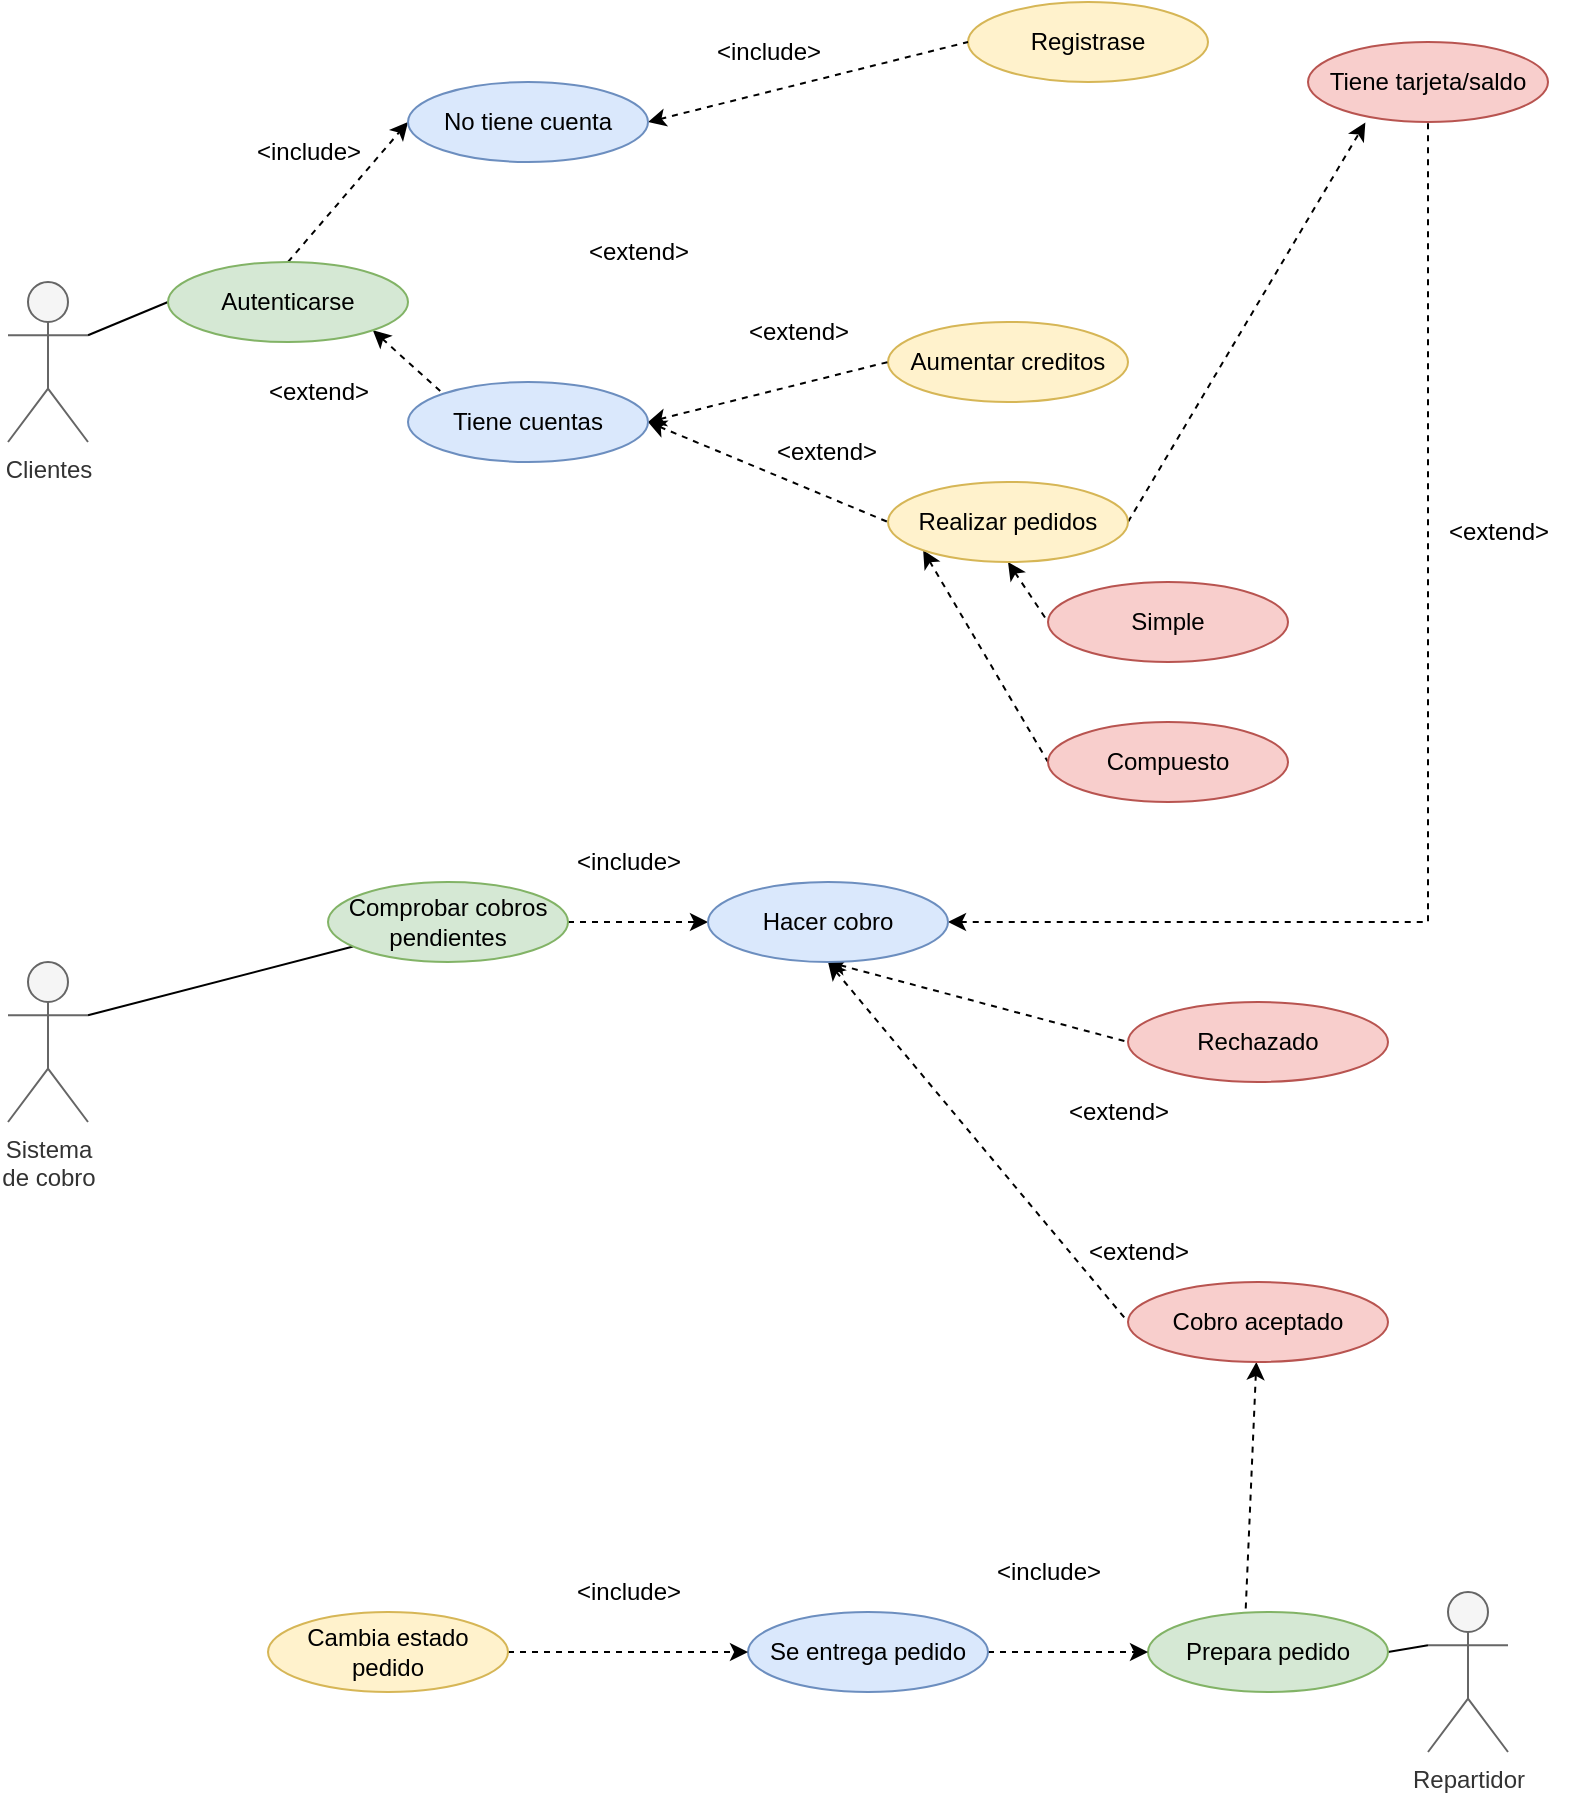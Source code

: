 <mxfile version="20.8.9" type="github">
  <diagram name="Página-1" id="IzqVcqCBE-OymFoglxDw">
    <mxGraphModel dx="1017" dy="1094" grid="1" gridSize="10" guides="1" tooltips="1" connect="1" arrows="1" fold="1" page="1" pageScale="1" pageWidth="827" pageHeight="1169" math="0" shadow="0">
      <root>
        <mxCell id="0" />
        <mxCell id="1" parent="0" />
        <mxCell id="VZgD7tdJL95J3pAMKfJ2-32" style="edgeStyle=none;rounded=0;orthogonalLoop=1;jettySize=auto;html=1;exitX=1;exitY=0.333;exitDx=0;exitDy=0;exitPerimeter=0;entryX=0;entryY=0.5;entryDx=0;entryDy=0;startArrow=none;startFill=0;endArrow=none;endFill=0;" edge="1" parent="1" source="VZgD7tdJL95J3pAMKfJ2-1" target="VZgD7tdJL95J3pAMKfJ2-30">
          <mxGeometry relative="1" as="geometry" />
        </mxCell>
        <mxCell id="VZgD7tdJL95J3pAMKfJ2-1" value="Clientes" style="shape=umlActor;verticalLabelPosition=bottom;verticalAlign=top;html=1;outlineConnect=0;fillColor=#f5f5f5;fontColor=#333333;strokeColor=#666666;" vertex="1" parent="1">
          <mxGeometry x="40" y="180" width="40" height="80" as="geometry" />
        </mxCell>
        <mxCell id="VZgD7tdJL95J3pAMKfJ2-3" value="Tiene tarjeta/saldo" style="ellipse;whiteSpace=wrap;html=1;fillColor=#f8cecc;strokeColor=#b85450;" vertex="1" parent="1">
          <mxGeometry x="690" y="60" width="120" height="40" as="geometry" />
        </mxCell>
        <mxCell id="VZgD7tdJL95J3pAMKfJ2-4" value="Aumentar creditos" style="ellipse;whiteSpace=wrap;html=1;fillColor=#fff2cc;strokeColor=#d6b656;" vertex="1" parent="1">
          <mxGeometry x="480" y="200" width="120" height="40" as="geometry" />
        </mxCell>
        <mxCell id="VZgD7tdJL95J3pAMKfJ2-44" style="edgeStyle=none;rounded=0;orthogonalLoop=1;jettySize=auto;html=1;exitX=1;exitY=0.5;exitDx=0;exitDy=0;entryX=0.239;entryY=1.007;entryDx=0;entryDy=0;entryPerimeter=0;dashed=1;strokeColor=default;startArrow=none;startFill=0;endArrow=classic;endFill=1;" edge="1" parent="1" source="VZgD7tdJL95J3pAMKfJ2-6" target="VZgD7tdJL95J3pAMKfJ2-3">
          <mxGeometry relative="1" as="geometry" />
        </mxCell>
        <mxCell id="VZgD7tdJL95J3pAMKfJ2-74" style="edgeStyle=none;rounded=0;orthogonalLoop=1;jettySize=auto;html=1;exitX=0.5;exitY=1;exitDx=0;exitDy=0;entryX=0;entryY=0.5;entryDx=0;entryDy=0;dashed=1;strokeColor=default;startArrow=classic;startFill=1;endArrow=none;endFill=0;" edge="1" parent="1" source="VZgD7tdJL95J3pAMKfJ2-6" target="VZgD7tdJL95J3pAMKfJ2-72">
          <mxGeometry relative="1" as="geometry" />
        </mxCell>
        <mxCell id="VZgD7tdJL95J3pAMKfJ2-75" style="edgeStyle=none;rounded=0;orthogonalLoop=1;jettySize=auto;html=1;exitX=0;exitY=1;exitDx=0;exitDy=0;entryX=0;entryY=0.5;entryDx=0;entryDy=0;dashed=1;strokeColor=default;startArrow=classic;startFill=1;endArrow=none;endFill=0;" edge="1" parent="1" source="VZgD7tdJL95J3pAMKfJ2-6" target="VZgD7tdJL95J3pAMKfJ2-73">
          <mxGeometry relative="1" as="geometry" />
        </mxCell>
        <mxCell id="VZgD7tdJL95J3pAMKfJ2-6" value="Realizar pedidos" style="ellipse;whiteSpace=wrap;html=1;fillColor=#fff2cc;strokeColor=#d6b656;" vertex="1" parent="1">
          <mxGeometry x="480" y="280" width="120" height="40" as="geometry" />
        </mxCell>
        <mxCell id="VZgD7tdJL95J3pAMKfJ2-20" style="edgeStyle=none;rounded=0;orthogonalLoop=1;jettySize=auto;html=1;exitX=1;exitY=0.5;exitDx=0;exitDy=0;entryX=0;entryY=0.5;entryDx=0;entryDy=0;startArrow=none;startFill=0;endArrow=classic;endFill=1;dashed=1;" edge="1" parent="1" source="VZgD7tdJL95J3pAMKfJ2-22" target="VZgD7tdJL95J3pAMKfJ2-16">
          <mxGeometry relative="1" as="geometry" />
        </mxCell>
        <mxCell id="VZgD7tdJL95J3pAMKfJ2-23" style="rounded=0;orthogonalLoop=1;jettySize=auto;html=1;exitX=1;exitY=0.333;exitDx=0;exitDy=0;exitPerimeter=0;startArrow=none;startFill=0;endArrow=none;endFill=0;" edge="1" parent="1" source="VZgD7tdJL95J3pAMKfJ2-11" target="VZgD7tdJL95J3pAMKfJ2-22">
          <mxGeometry relative="1" as="geometry" />
        </mxCell>
        <mxCell id="VZgD7tdJL95J3pAMKfJ2-11" value="&lt;div&gt;Sistema &lt;br&gt;&lt;/div&gt;&lt;div&gt;de cobro&lt;/div&gt;" style="shape=umlActor;verticalLabelPosition=bottom;verticalAlign=top;html=1;outlineConnect=0;fillColor=#f5f5f5;fontColor=#333333;strokeColor=#666666;" vertex="1" parent="1">
          <mxGeometry x="40" y="520" width="40" height="80" as="geometry" />
        </mxCell>
        <mxCell id="VZgD7tdJL95J3pAMKfJ2-14" value="&amp;lt;extend&amp;gt;" style="text;html=1;align=center;verticalAlign=middle;resizable=0;points=[];autosize=1;strokeColor=none;fillColor=none;" vertex="1" parent="1">
          <mxGeometry x="414" y="250" width="70" height="30" as="geometry" />
        </mxCell>
        <mxCell id="VZgD7tdJL95J3pAMKfJ2-18" style="edgeStyle=orthogonalEdgeStyle;rounded=0;orthogonalLoop=1;jettySize=auto;html=1;exitX=1;exitY=0.5;exitDx=0;exitDy=0;entryX=0.5;entryY=1;entryDx=0;entryDy=0;dashed=1;startArrow=classic;startFill=1;endArrow=none;endFill=0;" edge="1" parent="1" source="VZgD7tdJL95J3pAMKfJ2-16" target="VZgD7tdJL95J3pAMKfJ2-3">
          <mxGeometry relative="1" as="geometry">
            <Array as="points">
              <mxPoint x="750" y="500" />
            </Array>
          </mxGeometry>
        </mxCell>
        <mxCell id="VZgD7tdJL95J3pAMKfJ2-76" style="edgeStyle=none;rounded=0;orthogonalLoop=1;jettySize=auto;html=1;exitX=0.5;exitY=1;exitDx=0;exitDy=0;entryX=0;entryY=0.5;entryDx=0;entryDy=0;dashed=1;strokeColor=default;startArrow=classic;startFill=1;endArrow=none;endFill=0;" edge="1" parent="1" source="VZgD7tdJL95J3pAMKfJ2-16" target="VZgD7tdJL95J3pAMKfJ2-54">
          <mxGeometry relative="1" as="geometry" />
        </mxCell>
        <mxCell id="VZgD7tdJL95J3pAMKfJ2-78" style="edgeStyle=none;rounded=0;orthogonalLoop=1;jettySize=auto;html=1;exitX=0.5;exitY=1;exitDx=0;exitDy=0;entryX=0;entryY=0.5;entryDx=0;entryDy=0;dashed=1;strokeColor=default;startArrow=classic;startFill=1;endArrow=none;endFill=0;" edge="1" parent="1" source="VZgD7tdJL95J3pAMKfJ2-16" target="VZgD7tdJL95J3pAMKfJ2-56">
          <mxGeometry relative="1" as="geometry" />
        </mxCell>
        <mxCell id="VZgD7tdJL95J3pAMKfJ2-16" value="Hacer cobro" style="ellipse;whiteSpace=wrap;html=1;fillColor=#dae8fc;strokeColor=#6c8ebf;" vertex="1" parent="1">
          <mxGeometry x="390" y="480" width="120" height="40" as="geometry" />
        </mxCell>
        <mxCell id="VZgD7tdJL95J3pAMKfJ2-19" value="&amp;lt;extend&amp;gt;" style="text;html=1;align=center;verticalAlign=middle;resizable=0;points=[];autosize=1;strokeColor=none;fillColor=none;" vertex="1" parent="1">
          <mxGeometry x="750" y="290" width="70" height="30" as="geometry" />
        </mxCell>
        <mxCell id="VZgD7tdJL95J3pAMKfJ2-22" value="&lt;div&gt;Comprobar cobros &lt;br&gt;&lt;/div&gt;&lt;div&gt;pendientes&lt;br&gt;&lt;/div&gt;" style="ellipse;whiteSpace=wrap;html=1;fillColor=#d5e8d4;strokeColor=#82b366;" vertex="1" parent="1">
          <mxGeometry x="200" y="480" width="120" height="40" as="geometry" />
        </mxCell>
        <mxCell id="VZgD7tdJL95J3pAMKfJ2-24" value="&amp;lt;include&amp;gt;" style="text;html=1;align=center;verticalAlign=middle;resizable=0;points=[];autosize=1;strokeColor=none;fillColor=none;" vertex="1" parent="1">
          <mxGeometry x="310" y="455" width="80" height="30" as="geometry" />
        </mxCell>
        <mxCell id="VZgD7tdJL95J3pAMKfJ2-35" style="edgeStyle=none;rounded=0;orthogonalLoop=1;jettySize=auto;html=1;exitX=1;exitY=1;exitDx=0;exitDy=0;entryX=0;entryY=0;entryDx=0;entryDy=0;startArrow=classic;startFill=1;endArrow=none;endFill=0;strokeColor=default;dashed=1;" edge="1" parent="1" source="VZgD7tdJL95J3pAMKfJ2-30" target="VZgD7tdJL95J3pAMKfJ2-34">
          <mxGeometry relative="1" as="geometry" />
        </mxCell>
        <mxCell id="VZgD7tdJL95J3pAMKfJ2-46" style="edgeStyle=none;rounded=0;orthogonalLoop=1;jettySize=auto;html=1;exitX=0.5;exitY=0;exitDx=0;exitDy=0;entryX=0;entryY=0.5;entryDx=0;entryDy=0;dashed=1;strokeColor=default;startArrow=none;startFill=0;endArrow=classic;endFill=1;" edge="1" parent="1" source="VZgD7tdJL95J3pAMKfJ2-30" target="VZgD7tdJL95J3pAMKfJ2-45">
          <mxGeometry relative="1" as="geometry" />
        </mxCell>
        <mxCell id="VZgD7tdJL95J3pAMKfJ2-30" value="Autenticarse" style="ellipse;whiteSpace=wrap;html=1;fillColor=#d5e8d4;strokeColor=#82b366;" vertex="1" parent="1">
          <mxGeometry x="120" y="170" width="120" height="40" as="geometry" />
        </mxCell>
        <mxCell id="VZgD7tdJL95J3pAMKfJ2-40" style="edgeStyle=none;rounded=0;orthogonalLoop=1;jettySize=auto;html=1;exitX=1;exitY=0.5;exitDx=0;exitDy=0;entryX=0;entryY=0.5;entryDx=0;entryDy=0;startArrow=classic;startFill=1;endArrow=none;endFill=0;strokeColor=default;dashed=1;" edge="1" parent="1" source="VZgD7tdJL95J3pAMKfJ2-34" target="VZgD7tdJL95J3pAMKfJ2-4">
          <mxGeometry relative="1" as="geometry" />
        </mxCell>
        <mxCell id="VZgD7tdJL95J3pAMKfJ2-41" style="edgeStyle=none;rounded=0;orthogonalLoop=1;jettySize=auto;html=1;exitX=1;exitY=0.5;exitDx=0;exitDy=0;entryX=0;entryY=0.5;entryDx=0;entryDy=0;startArrow=classic;startFill=1;endArrow=none;endFill=0;strokeColor=default;dashed=1;" edge="1" parent="1" source="VZgD7tdJL95J3pAMKfJ2-34" target="VZgD7tdJL95J3pAMKfJ2-6">
          <mxGeometry relative="1" as="geometry" />
        </mxCell>
        <mxCell id="VZgD7tdJL95J3pAMKfJ2-34" value="Tiene cuentas" style="ellipse;whiteSpace=wrap;html=1;fillColor=#dae8fc;strokeColor=#6c8ebf;" vertex="1" parent="1">
          <mxGeometry x="240" y="230" width="120" height="40" as="geometry" />
        </mxCell>
        <mxCell id="VZgD7tdJL95J3pAMKfJ2-36" value="&amp;lt;extend&amp;gt;" style="text;html=1;align=center;verticalAlign=middle;resizable=0;points=[];autosize=1;strokeColor=none;fillColor=none;" vertex="1" parent="1">
          <mxGeometry x="160" y="220" width="70" height="30" as="geometry" />
        </mxCell>
        <mxCell id="VZgD7tdJL95J3pAMKfJ2-39" value="Registrase" style="ellipse;whiteSpace=wrap;html=1;fillColor=#fff2cc;strokeColor=#d6b656;" vertex="1" parent="1">
          <mxGeometry x="520" y="40" width="120" height="40" as="geometry" />
        </mxCell>
        <mxCell id="VZgD7tdJL95J3pAMKfJ2-42" value="&amp;lt;extend&amp;gt;" style="text;html=1;align=center;verticalAlign=middle;resizable=0;points=[];autosize=1;strokeColor=none;fillColor=none;" vertex="1" parent="1">
          <mxGeometry x="320" y="150" width="70" height="30" as="geometry" />
        </mxCell>
        <mxCell id="VZgD7tdJL95J3pAMKfJ2-43" value="&amp;lt;extend&amp;gt;" style="text;html=1;align=center;verticalAlign=middle;resizable=0;points=[];autosize=1;strokeColor=none;fillColor=none;" vertex="1" parent="1">
          <mxGeometry x="400" y="190" width="70" height="30" as="geometry" />
        </mxCell>
        <mxCell id="VZgD7tdJL95J3pAMKfJ2-48" style="edgeStyle=none;rounded=0;orthogonalLoop=1;jettySize=auto;html=1;exitX=1;exitY=0.5;exitDx=0;exitDy=0;entryX=0;entryY=0.5;entryDx=0;entryDy=0;dashed=1;strokeColor=default;startArrow=classic;startFill=1;endArrow=none;endFill=0;" edge="1" parent="1" source="VZgD7tdJL95J3pAMKfJ2-45" target="VZgD7tdJL95J3pAMKfJ2-39">
          <mxGeometry relative="1" as="geometry" />
        </mxCell>
        <mxCell id="VZgD7tdJL95J3pAMKfJ2-45" value="No tiene cuenta" style="ellipse;whiteSpace=wrap;html=1;fillColor=#dae8fc;strokeColor=#6c8ebf;" vertex="1" parent="1">
          <mxGeometry x="240" y="80" width="120" height="40" as="geometry" />
        </mxCell>
        <mxCell id="VZgD7tdJL95J3pAMKfJ2-47" value="&amp;lt;include&amp;gt;" style="text;html=1;align=center;verticalAlign=middle;resizable=0;points=[];autosize=1;strokeColor=none;fillColor=none;" vertex="1" parent="1">
          <mxGeometry x="150" y="100" width="80" height="30" as="geometry" />
        </mxCell>
        <mxCell id="VZgD7tdJL95J3pAMKfJ2-49" value="&amp;lt;include&amp;gt;" style="text;html=1;align=center;verticalAlign=middle;resizable=0;points=[];autosize=1;strokeColor=none;fillColor=none;" vertex="1" parent="1">
          <mxGeometry x="380" y="50" width="80" height="30" as="geometry" />
        </mxCell>
        <mxCell id="VZgD7tdJL95J3pAMKfJ2-54" value="Rechazado" style="ellipse;whiteSpace=wrap;html=1;fillColor=#f8cecc;strokeColor=#b85450;" vertex="1" parent="1">
          <mxGeometry x="600" y="540" width="130" height="40" as="geometry" />
        </mxCell>
        <mxCell id="VZgD7tdJL95J3pAMKfJ2-65" style="edgeStyle=none;rounded=0;orthogonalLoop=1;jettySize=auto;html=1;entryX=0.406;entryY=0.043;entryDx=0;entryDy=0;entryPerimeter=0;strokeColor=default;startArrow=classic;startFill=1;endArrow=none;endFill=0;dashed=1;" edge="1" parent="1" source="VZgD7tdJL95J3pAMKfJ2-56" target="VZgD7tdJL95J3pAMKfJ2-62">
          <mxGeometry relative="1" as="geometry" />
        </mxCell>
        <mxCell id="VZgD7tdJL95J3pAMKfJ2-56" value="Cobro aceptado" style="ellipse;whiteSpace=wrap;html=1;fillColor=#f8cecc;strokeColor=#b85450;" vertex="1" parent="1">
          <mxGeometry x="600" y="680" width="130" height="40" as="geometry" />
        </mxCell>
        <mxCell id="VZgD7tdJL95J3pAMKfJ2-58" value="&amp;lt;extend&amp;gt;" style="text;html=1;align=center;verticalAlign=middle;resizable=0;points=[];autosize=1;strokeColor=none;fillColor=none;" vertex="1" parent="1">
          <mxGeometry x="570" y="650" width="70" height="30" as="geometry" />
        </mxCell>
        <mxCell id="VZgD7tdJL95J3pAMKfJ2-59" value="&amp;lt;extend&amp;gt;" style="text;html=1;align=center;verticalAlign=middle;resizable=0;points=[];autosize=1;strokeColor=none;fillColor=none;" vertex="1" parent="1">
          <mxGeometry x="560" y="580" width="70" height="30" as="geometry" />
        </mxCell>
        <mxCell id="VZgD7tdJL95J3pAMKfJ2-64" style="edgeStyle=none;rounded=0;orthogonalLoop=1;jettySize=auto;html=1;exitX=0;exitY=0.333;exitDx=0;exitDy=0;exitPerimeter=0;entryX=1;entryY=0.5;entryDx=0;entryDy=0;strokeColor=default;startArrow=none;startFill=0;endArrow=none;endFill=0;" edge="1" parent="1" source="VZgD7tdJL95J3pAMKfJ2-61" target="VZgD7tdJL95J3pAMKfJ2-62">
          <mxGeometry relative="1" as="geometry" />
        </mxCell>
        <mxCell id="VZgD7tdJL95J3pAMKfJ2-61" value="Repartidor" style="shape=umlActor;verticalLabelPosition=bottom;verticalAlign=top;html=1;outlineConnect=0;fillColor=#f5f5f5;fontColor=#333333;strokeColor=#666666;" vertex="1" parent="1">
          <mxGeometry x="750" y="835" width="40" height="80" as="geometry" />
        </mxCell>
        <mxCell id="VZgD7tdJL95J3pAMKfJ2-62" value="Prepara pedido" style="ellipse;whiteSpace=wrap;html=1;fillColor=#d5e8d4;strokeColor=#82b366;" vertex="1" parent="1">
          <mxGeometry x="610" y="845" width="120" height="40" as="geometry" />
        </mxCell>
        <mxCell id="VZgD7tdJL95J3pAMKfJ2-67" style="edgeStyle=none;rounded=0;orthogonalLoop=1;jettySize=auto;html=1;exitX=1;exitY=0.5;exitDx=0;exitDy=0;entryX=0;entryY=0.5;entryDx=0;entryDy=0;dashed=1;strokeColor=default;startArrow=none;startFill=0;endArrow=classic;endFill=1;" edge="1" parent="1" source="VZgD7tdJL95J3pAMKfJ2-66" target="VZgD7tdJL95J3pAMKfJ2-62">
          <mxGeometry relative="1" as="geometry" />
        </mxCell>
        <mxCell id="VZgD7tdJL95J3pAMKfJ2-66" value="Se entrega pedido" style="ellipse;whiteSpace=wrap;html=1;fillColor=#dae8fc;strokeColor=#6c8ebf;" vertex="1" parent="1">
          <mxGeometry x="410" y="845" width="120" height="40" as="geometry" />
        </mxCell>
        <mxCell id="VZgD7tdJL95J3pAMKfJ2-68" value="&amp;lt;include&amp;gt;" style="text;html=1;align=center;verticalAlign=middle;resizable=0;points=[];autosize=1;strokeColor=none;fillColor=none;" vertex="1" parent="1">
          <mxGeometry x="520" y="810" width="80" height="30" as="geometry" />
        </mxCell>
        <mxCell id="VZgD7tdJL95J3pAMKfJ2-70" style="edgeStyle=none;rounded=0;orthogonalLoop=1;jettySize=auto;html=1;exitX=1;exitY=0.5;exitDx=0;exitDy=0;entryX=0;entryY=0.5;entryDx=0;entryDy=0;dashed=1;strokeColor=default;startArrow=none;startFill=0;endArrow=classic;endFill=1;" edge="1" parent="1" source="VZgD7tdJL95J3pAMKfJ2-69" target="VZgD7tdJL95J3pAMKfJ2-66">
          <mxGeometry relative="1" as="geometry" />
        </mxCell>
        <mxCell id="VZgD7tdJL95J3pAMKfJ2-69" value="Cambia estado pedido" style="ellipse;whiteSpace=wrap;html=1;fillColor=#fff2cc;strokeColor=#d6b656;" vertex="1" parent="1">
          <mxGeometry x="170" y="845" width="120" height="40" as="geometry" />
        </mxCell>
        <mxCell id="VZgD7tdJL95J3pAMKfJ2-71" value="&amp;lt;include&amp;gt;" style="text;html=1;align=center;verticalAlign=middle;resizable=0;points=[];autosize=1;strokeColor=none;fillColor=none;" vertex="1" parent="1">
          <mxGeometry x="310" y="820" width="80" height="30" as="geometry" />
        </mxCell>
        <mxCell id="VZgD7tdJL95J3pAMKfJ2-72" value="Simple" style="ellipse;whiteSpace=wrap;html=1;fillColor=#f8cecc;strokeColor=#b85450;" vertex="1" parent="1">
          <mxGeometry x="560" y="330" width="120" height="40" as="geometry" />
        </mxCell>
        <mxCell id="VZgD7tdJL95J3pAMKfJ2-73" value="Compuesto" style="ellipse;whiteSpace=wrap;html=1;fillColor=#f8cecc;strokeColor=#b85450;" vertex="1" parent="1">
          <mxGeometry x="560" y="400" width="120" height="40" as="geometry" />
        </mxCell>
        <mxCell id="VZgD7tdJL95J3pAMKfJ2-77" style="edgeStyle=none;rounded=0;orthogonalLoop=1;jettySize=auto;html=1;entryX=0.5;entryY=1;entryDx=0;entryDy=0;dashed=1;strokeColor=default;startArrow=classic;startFill=1;endArrow=none;endFill=0;" edge="1" parent="1" source="VZgD7tdJL95J3pAMKfJ2-16" target="VZgD7tdJL95J3pAMKfJ2-16">
          <mxGeometry relative="1" as="geometry" />
        </mxCell>
      </root>
    </mxGraphModel>
  </diagram>
</mxfile>
